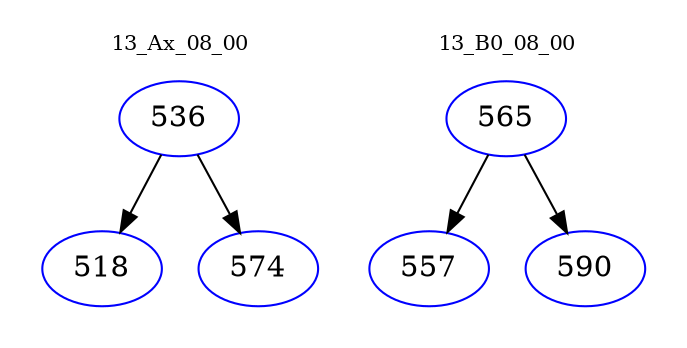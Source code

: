 digraph{
subgraph cluster_0 {
color = white
label = "13_Ax_08_00";
fontsize=10;
T0_536 [label="536", color="blue"]
T0_536 -> T0_518 [color="black"]
T0_518 [label="518", color="blue"]
T0_536 -> T0_574 [color="black"]
T0_574 [label="574", color="blue"]
}
subgraph cluster_1 {
color = white
label = "13_B0_08_00";
fontsize=10;
T1_565 [label="565", color="blue"]
T1_565 -> T1_557 [color="black"]
T1_557 [label="557", color="blue"]
T1_565 -> T1_590 [color="black"]
T1_590 [label="590", color="blue"]
}
}
